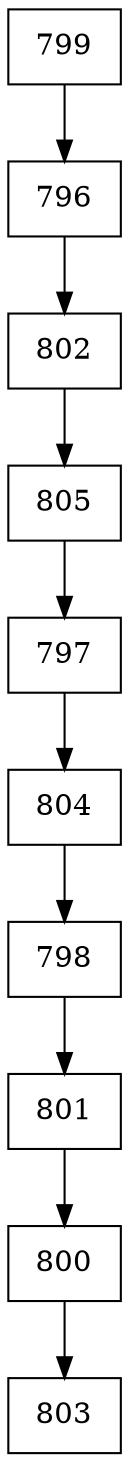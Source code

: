 digraph G {
  node [shape=record];
  node0 [label="{799}"];
  node0 -> node1;
  node1 [label="{796}"];
  node1 -> node2;
  node2 [label="{802}"];
  node2 -> node3;
  node3 [label="{805}"];
  node3 -> node4;
  node4 [label="{797}"];
  node4 -> node5;
  node5 [label="{804}"];
  node5 -> node6;
  node6 [label="{798}"];
  node6 -> node7;
  node7 [label="{801}"];
  node7 -> node8;
  node8 [label="{800}"];
  node8 -> node9;
  node9 [label="{803}"];
}
